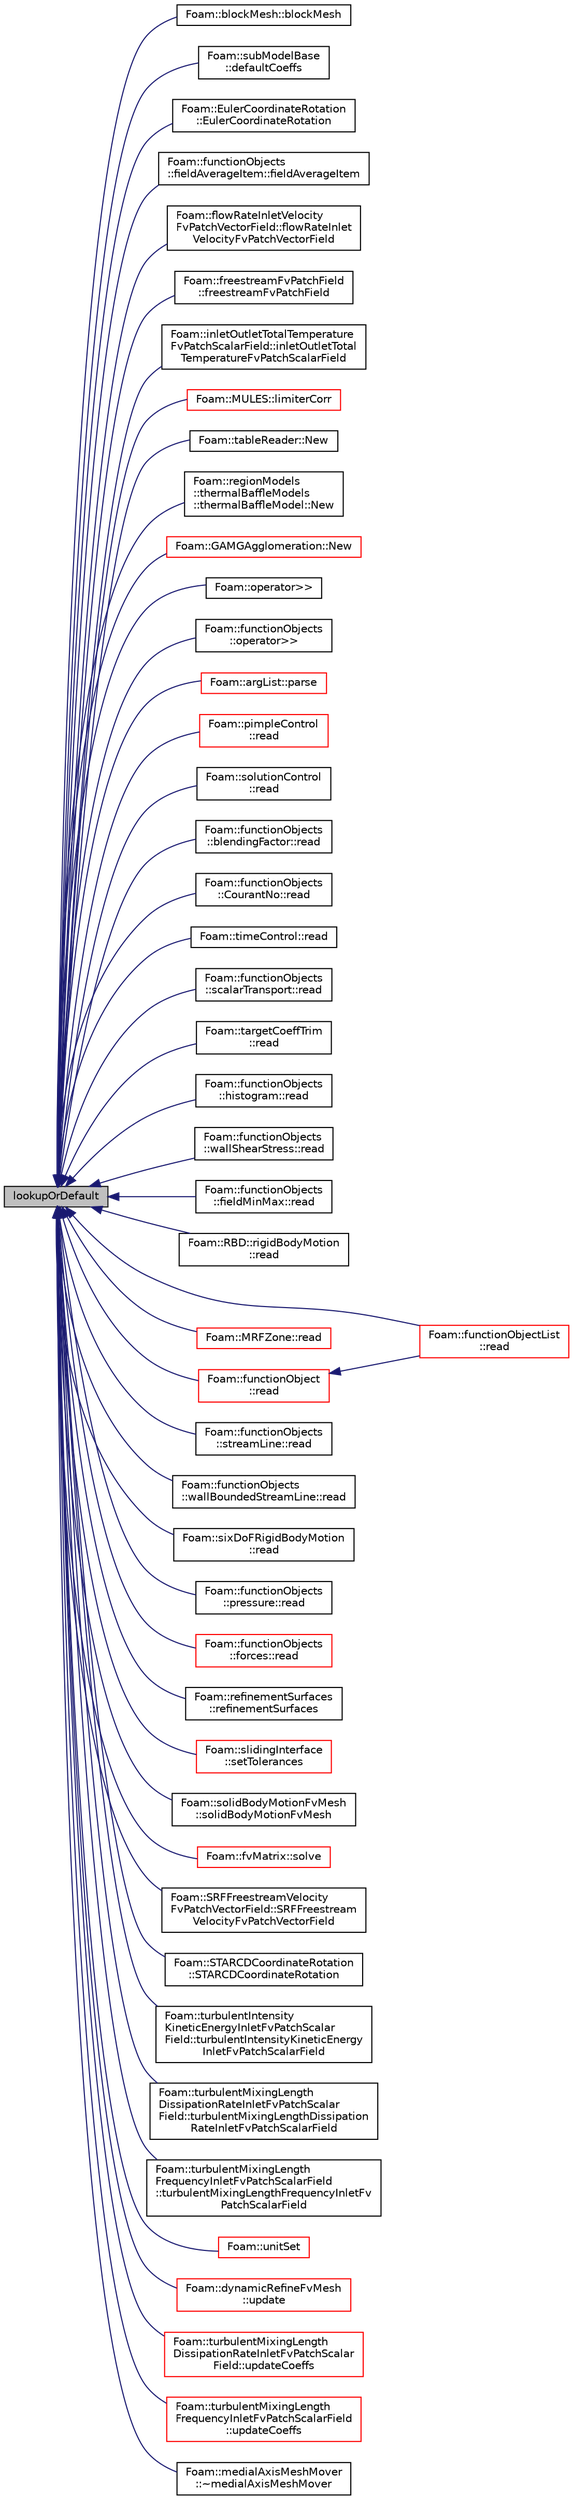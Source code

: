 digraph "lookupOrDefault"
{
  bgcolor="transparent";
  edge [fontname="Helvetica",fontsize="10",labelfontname="Helvetica",labelfontsize="10"];
  node [fontname="Helvetica",fontsize="10",shape=record];
  rankdir="LR";
  Node1 [label="lookupOrDefault",height=0.2,width=0.4,color="black", fillcolor="grey75", style="filled", fontcolor="black"];
  Node1 -> Node2 [dir="back",color="midnightblue",fontsize="10",style="solid",fontname="Helvetica"];
  Node2 [label="Foam::blockMesh::blockMesh",height=0.2,width=0.4,color="black",URL="$a00141.html#a091338be7ee15249147f5126d1d353f0",tooltip="Construct from IOdictionary. "];
  Node1 -> Node3 [dir="back",color="midnightblue",fontsize="10",style="solid",fontname="Helvetica"];
  Node3 [label="Foam::subModelBase\l::defaultCoeffs",height=0.2,width=0.4,color="black",URL="$a02549.html#ab1f21c542b0067822ab7ce2353dd099e",tooltip="Returns true if defaultCoeffs is true and outputs on printMsg. "];
  Node1 -> Node4 [dir="back",color="midnightblue",fontsize="10",style="solid",fontname="Helvetica"];
  Node4 [label="Foam::EulerCoordinateRotation\l::EulerCoordinateRotation",height=0.2,width=0.4,color="black",URL="$a00685.html#a4817448fad8614dbc2c3c3d309e918ba",tooltip="Construct from dictionary. "];
  Node1 -> Node5 [dir="back",color="midnightblue",fontsize="10",style="solid",fontname="Helvetica"];
  Node5 [label="Foam::functionObjects\l::fieldAverageItem::fieldAverageItem",height=0.2,width=0.4,color="black",URL="$a00761.html#a03cb0966f132a5e1bdd813b9f347eaf3",tooltip="Construct from Istream. "];
  Node1 -> Node6 [dir="back",color="midnightblue",fontsize="10",style="solid",fontname="Helvetica"];
  Node6 [label="Foam::flowRateInletVelocity\lFvPatchVectorField::flowRateInlet\lVelocityFvPatchVectorField",height=0.2,width=0.4,color="black",URL="$a00852.html#a021a3be364058ff4c67c0e2e2da969fd",tooltip="Construct from patch, internal field and dictionary. "];
  Node1 -> Node7 [dir="back",color="midnightblue",fontsize="10",style="solid",fontname="Helvetica"];
  Node7 [label="Foam::freestreamFvPatchField\l::freestreamFvPatchField",height=0.2,width=0.4,color="black",URL="$a00870.html#abc0817d4627b5475deb2b39d0dbaa3ed",tooltip="Construct from patch, internal field and dictionary. "];
  Node1 -> Node8 [dir="back",color="midnightblue",fontsize="10",style="solid",fontname="Helvetica"];
  Node8 [label="Foam::inletOutletTotalTemperature\lFvPatchScalarField::inletOutletTotal\lTemperatureFvPatchScalarField",height=0.2,width=0.4,color="black",URL="$a01118.html#a2f5d407b4f82fc3f937c1a2a18137b06",tooltip="Construct from patch, internal field and dictionary. "];
  Node1 -> Node9 [dir="back",color="midnightblue",fontsize="10",style="solid",fontname="Helvetica"];
  Node9 [label="Foam::MULES::limiterCorr",height=0.2,width=0.4,color="red",URL="$a10946.html#a94d3a088ccd04c49be0be5bbfb218379"];
  Node1 -> Node10 [dir="back",color="midnightblue",fontsize="10",style="solid",fontname="Helvetica"];
  Node10 [label="Foam::tableReader::New",height=0.2,width=0.4,color="black",URL="$a02637.html#a9d1baff04d6ea2a1940898ecb527feb2",tooltip="Return a reference to the selected tableReader. "];
  Node1 -> Node11 [dir="back",color="midnightblue",fontsize="10",style="solid",fontname="Helvetica"];
  Node11 [label="Foam::regionModels\l::thermalBaffleModels\l::thermalBaffleModel::New",height=0.2,width=0.4,color="black",URL="$a02667.html#a18367b6fa8eeeaf5460cd2871fbccc55",tooltip="Return a reference to the selected model. "];
  Node1 -> Node12 [dir="back",color="midnightblue",fontsize="10",style="solid",fontname="Helvetica"];
  Node12 [label="Foam::GAMGAgglomeration::New",height=0.2,width=0.4,color="red",URL="$a00906.html#a1e05feae4dcacad069a3479dffe9f457",tooltip="Return the selected geometric agglomerator. "];
  Node1 -> Node13 [dir="back",color="midnightblue",fontsize="10",style="solid",fontname="Helvetica"];
  Node13 [label="Foam::operator\>\>",height=0.2,width=0.4,color="black",URL="$a10887.html#a10313e2510d88c8c1d1ad3baaff10a13"];
  Node1 -> Node14 [dir="back",color="midnightblue",fontsize="10",style="solid",fontname="Helvetica"];
  Node14 [label="Foam::functionObjects\l::operator\>\>",height=0.2,width=0.4,color="black",URL="$a10919.html#aa75808dc315a655560fc3b99c1dcea15"];
  Node1 -> Node15 [dir="back",color="midnightblue",fontsize="10",style="solid",fontname="Helvetica"];
  Node15 [label="Foam::argList::parse",height=0.2,width=0.4,color="red",URL="$a00064.html#a00aad68f835a5c0bcb8920505bb0bd10",tooltip="Parse. "];
  Node1 -> Node16 [dir="back",color="midnightblue",fontsize="10",style="solid",fontname="Helvetica"];
  Node16 [label="Foam::pimpleControl\l::read",height=0.2,width=0.4,color="red",URL="$a01889.html#aaa936da334e29618ece019bd8a9aa06f",tooltip="Read controls from fvSolution dictionary. "];
  Node1 -> Node17 [dir="back",color="midnightblue",fontsize="10",style="solid",fontname="Helvetica"];
  Node17 [label="Foam::solutionControl\l::read",height=0.2,width=0.4,color="black",URL="$a02455.html#a5000fb6b71961a972685d699d4634d34",tooltip="Read controls from fvSolution dictionary. "];
  Node1 -> Node18 [dir="back",color="midnightblue",fontsize="10",style="solid",fontname="Helvetica"];
  Node18 [label="Foam::functionObjects\l::blendingFactor::read",height=0.2,width=0.4,color="black",URL="$a00135.html#afac0600fef97b05534a595ce00b272ed",tooltip="Read the blendingFactor data. "];
  Node1 -> Node19 [dir="back",color="midnightblue",fontsize="10",style="solid",fontname="Helvetica"];
  Node19 [label="Foam::functionObjects\l::CourantNo::read",height=0.2,width=0.4,color="black",URL="$a00422.html#afac0600fef97b05534a595ce00b272ed",tooltip="Read the CourantNo data. "];
  Node1 -> Node20 [dir="back",color="midnightblue",fontsize="10",style="solid",fontname="Helvetica"];
  Node20 [label="Foam::timeControl::read",height=0.2,width=0.4,color="black",URL="$a02696.html#aa9b8764750bd9ff67ca32b6551dc7847",tooltip="Read from dictionary. "];
  Node1 -> Node21 [dir="back",color="midnightblue",fontsize="10",style="solid",fontname="Helvetica"];
  Node21 [label="Foam::functionObjects\l::scalarTransport::read",height=0.2,width=0.4,color="black",URL="$a02313.html#afac0600fef97b05534a595ce00b272ed",tooltip="Read the scalarTransport data. "];
  Node1 -> Node22 [dir="back",color="midnightblue",fontsize="10",style="solid",fontname="Helvetica"];
  Node22 [label="Foam::targetCoeffTrim\l::read",height=0.2,width=0.4,color="black",URL="$a02644.html#a428788b96f9f592ba1fa5b37c25ac749",tooltip="Read. "];
  Node1 -> Node23 [dir="back",color="midnightblue",fontsize="10",style="solid",fontname="Helvetica"];
  Node23 [label="Foam::functionObjects\l::histogram::read",height=0.2,width=0.4,color="black",URL="$a01022.html#afac0600fef97b05534a595ce00b272ed",tooltip="Read the histogram data. "];
  Node1 -> Node24 [dir="back",color="midnightblue",fontsize="10",style="solid",fontname="Helvetica"];
  Node24 [label="Foam::functionObjects\l::wallShearStress::read",height=0.2,width=0.4,color="black",URL="$a02960.html#afac0600fef97b05534a595ce00b272ed",tooltip="Read the wallShearStress data. "];
  Node1 -> Node25 [dir="back",color="midnightblue",fontsize="10",style="solid",fontname="Helvetica"];
  Node25 [label="Foam::functionObjects\l::fieldMinMax::read",height=0.2,width=0.4,color="black",URL="$a00770.html#afac0600fef97b05534a595ce00b272ed",tooltip="Read the field min/max data. "];
  Node1 -> Node26 [dir="back",color="midnightblue",fontsize="10",style="solid",fontname="Helvetica"];
  Node26 [label="Foam::RBD::rigidBodyMotion\l::read",height=0.2,width=0.4,color="black",URL="$a02264.html#a6ce0c64db98eb6144d363dbfc86104eb",tooltip="Read coefficients dictionary and update system parameters,. "];
  Node1 -> Node27 [dir="back",color="midnightblue",fontsize="10",style="solid",fontname="Helvetica"];
  Node27 [label="Foam::functionObjectList\l::read",height=0.2,width=0.4,color="red",URL="$a00878.html#af816873151ddb0126e98bb2f914d8ed5",tooltip="Read and set the function objects if their data have changed. "];
  Node1 -> Node28 [dir="back",color="midnightblue",fontsize="10",style="solid",fontname="Helvetica"];
  Node28 [label="Foam::MRFZone::read",height=0.2,width=0.4,color="red",URL="$a01575.html#a6ce0c64db98eb6144d363dbfc86104eb",tooltip="Read MRF dictionary. "];
  Node1 -> Node29 [dir="back",color="midnightblue",fontsize="10",style="solid",fontname="Helvetica"];
  Node29 [label="Foam::functionObject\l::read",height=0.2,width=0.4,color="red",URL="$a00877.html#afac0600fef97b05534a595ce00b272ed",tooltip="Read and set the function object if its data have changed. "];
  Node29 -> Node27 [dir="back",color="midnightblue",fontsize="10",style="solid",fontname="Helvetica"];
  Node1 -> Node30 [dir="back",color="midnightblue",fontsize="10",style="solid",fontname="Helvetica"];
  Node30 [label="Foam::functionObjects\l::streamLine::read",height=0.2,width=0.4,color="black",URL="$a02535.html#afac0600fef97b05534a595ce00b272ed",tooltip="Read the field average data. "];
  Node1 -> Node31 [dir="back",color="midnightblue",fontsize="10",style="solid",fontname="Helvetica"];
  Node31 [label="Foam::functionObjects\l::wallBoundedStreamLine::read",height=0.2,width=0.4,color="black",URL="$a02937.html#afac0600fef97b05534a595ce00b272ed",tooltip="Read the field average data. "];
  Node1 -> Node32 [dir="back",color="midnightblue",fontsize="10",style="solid",fontname="Helvetica"];
  Node32 [label="Foam::sixDoFRigidBodyMotion\l::read",height=0.2,width=0.4,color="black",URL="$a02400.html#a6ce0c64db98eb6144d363dbfc86104eb",tooltip="Read coefficients dictionary and update system parameters,. "];
  Node1 -> Node33 [dir="back",color="midnightblue",fontsize="10",style="solid",fontname="Helvetica"];
  Node33 [label="Foam::functionObjects\l::pressure::read",height=0.2,width=0.4,color="black",URL="$a01998.html#afac0600fef97b05534a595ce00b272ed",tooltip="Read the pressure data. "];
  Node1 -> Node34 [dir="back",color="midnightblue",fontsize="10",style="solid",fontname="Helvetica"];
  Node34 [label="Foam::functionObjects\l::forces::read",height=0.2,width=0.4,color="red",URL="$a00865.html#afac0600fef97b05534a595ce00b272ed",tooltip="Read the forces data. "];
  Node1 -> Node35 [dir="back",color="midnightblue",fontsize="10",style="solid",fontname="Helvetica"];
  Node35 [label="Foam::refinementSurfaces\l::refinementSurfaces",height=0.2,width=0.4,color="black",URL="$a02169.html#a3eecea7df2307ad6efac0393c421de74",tooltip="Construct from surfaces and dictionary. "];
  Node1 -> Node36 [dir="back",color="midnightblue",fontsize="10",style="solid",fontname="Helvetica"];
  Node36 [label="Foam::slidingInterface\l::setTolerances",height=0.2,width=0.4,color="red",URL="$a02412.html#a2bc7d056737d685d6f9fe9f6268cde77",tooltip="Set the tolerances from the values in a dictionary. "];
  Node1 -> Node37 [dir="back",color="midnightblue",fontsize="10",style="solid",fontname="Helvetica"];
  Node37 [label="Foam::solidBodyMotionFvMesh\l::solidBodyMotionFvMesh",height=0.2,width=0.4,color="black",URL="$a02442.html#af7e61ff685d96a6e136432a028e3e50d",tooltip="Construct from IOobject. "];
  Node1 -> Node38 [dir="back",color="midnightblue",fontsize="10",style="solid",fontname="Helvetica"];
  Node38 [label="Foam::fvMatrix::solve",height=0.2,width=0.4,color="red",URL="$a00884.html#a0966e44d9a6bc12663a0d60e8e038307",tooltip="Solve segregated or coupled returning the solution statistics. "];
  Node1 -> Node39 [dir="back",color="midnightblue",fontsize="10",style="solid",fontname="Helvetica"];
  Node39 [label="Foam::SRFFreestreamVelocity\lFvPatchVectorField::SRFFreestream\lVelocityFvPatchVectorField",height=0.2,width=0.4,color="black",URL="$a02497.html#adc9afbba21b6a5a6ed2c93d2a347b23c",tooltip="Construct from patch, internal field and dictionary. "];
  Node1 -> Node40 [dir="back",color="midnightblue",fontsize="10",style="solid",fontname="Helvetica"];
  Node40 [label="Foam::STARCDCoordinateRotation\l::STARCDCoordinateRotation",height=0.2,width=0.4,color="black",URL="$a02513.html#adddfa5d7d25dec85be601cd8893da76a",tooltip="Construct from dictionary. "];
  Node1 -> Node41 [dir="back",color="midnightblue",fontsize="10",style="solid",fontname="Helvetica"];
  Node41 [label="Foam::turbulentIntensity\lKineticEnergyInletFvPatchScalar\lField::turbulentIntensityKineticEnergy\lInletFvPatchScalarField",height=0.2,width=0.4,color="black",URL="$a02791.html#a629252868f19db361b001e157d84af35",tooltip="Construct from patch, internal field and dictionary. "];
  Node1 -> Node42 [dir="back",color="midnightblue",fontsize="10",style="solid",fontname="Helvetica"];
  Node42 [label="Foam::turbulentMixingLength\lDissipationRateInletFvPatchScalar\lField::turbulentMixingLengthDissipation\lRateInletFvPatchScalarField",height=0.2,width=0.4,color="black",URL="$a02792.html#a3ee21bfc19f4f08867239e3f5e84b50e",tooltip="Construct from patch, internal field and dictionary. "];
  Node1 -> Node43 [dir="back",color="midnightblue",fontsize="10",style="solid",fontname="Helvetica"];
  Node43 [label="Foam::turbulentMixingLength\lFrequencyInletFvPatchScalarField\l::turbulentMixingLengthFrequencyInletFv\lPatchScalarField",height=0.2,width=0.4,color="black",URL="$a02793.html#acc1bdbfaacac1ee3c8a3b09686a83691",tooltip="Construct from patch, internal field and dictionary. "];
  Node1 -> Node44 [dir="back",color="midnightblue",fontsize="10",style="solid",fontname="Helvetica"];
  Node44 [label="Foam::unitSet",height=0.2,width=0.4,color="red",URL="$a10887.html#a86ae6ae2ab61e05a912b83008116a04e",tooltip="Set of all dimensions. "];
  Node1 -> Node45 [dir="back",color="midnightblue",fontsize="10",style="solid",fontname="Helvetica"];
  Node45 [label="Foam::dynamicRefineFvMesh\l::update",height=0.2,width=0.4,color="red",URL="$a00610.html#aa2aac016e2bf7b5bd2b271786c2791aa",tooltip="Update the mesh for both mesh motion and topology change. "];
  Node1 -> Node46 [dir="back",color="midnightblue",fontsize="10",style="solid",fontname="Helvetica"];
  Node46 [label="Foam::turbulentMixingLength\lDissipationRateInletFvPatchScalar\lField::updateCoeffs",height=0.2,width=0.4,color="red",URL="$a02792.html#a7e24eafac629d3733181cd942d4c902f",tooltip="Update the coefficients associated with the patch field. "];
  Node1 -> Node47 [dir="back",color="midnightblue",fontsize="10",style="solid",fontname="Helvetica"];
  Node47 [label="Foam::turbulentMixingLength\lFrequencyInletFvPatchScalarField\l::updateCoeffs",height=0.2,width=0.4,color="red",URL="$a02793.html#a7e24eafac629d3733181cd942d4c902f",tooltip="Update the coefficients associated with the patch field. "];
  Node1 -> Node48 [dir="back",color="midnightblue",fontsize="10",style="solid",fontname="Helvetica"];
  Node48 [label="Foam::medialAxisMeshMover\l::~medialAxisMeshMover",height=0.2,width=0.4,color="black",URL="$a01490.html#a03eb6ed57214533ca9c7282a850b1ea3"];
}
